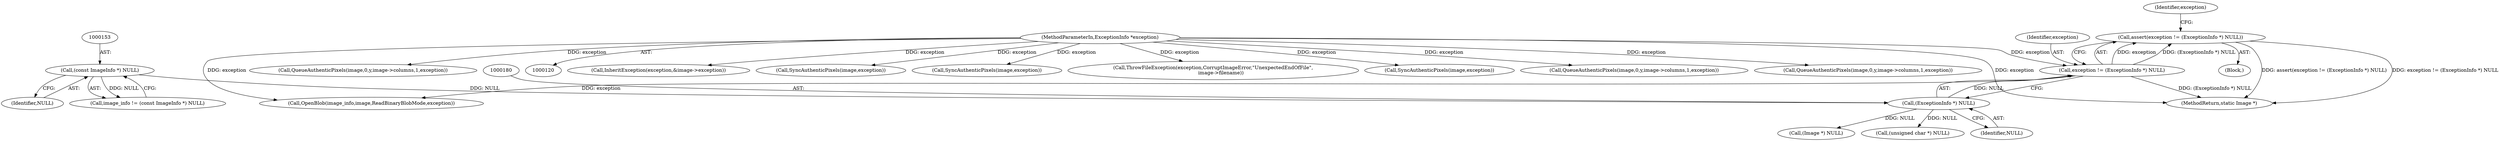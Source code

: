 digraph "0_ImageMagick_f6e9d0d9955e85bdd7540b251cd50d598dacc5e6_53@API" {
"1000176" [label="(Call,assert(exception != (ExceptionInfo *) NULL))"];
"1000177" [label="(Call,exception != (ExceptionInfo *) NULL)"];
"1000122" [label="(MethodParameterIn,ExceptionInfo *exception)"];
"1000179" [label="(Call,(ExceptionInfo *) NULL)"];
"1000152" [label="(Call,(const ImageInfo *) NULL)"];
"1000154" [label="(Identifier,NULL)"];
"1000570" [label="(Call,InheritException(exception,&image->exception))"];
"1000123" [label="(Block,)"];
"1000176" [label="(Call,assert(exception != (ExceptionInfo *) NULL))"];
"1000177" [label="(Call,exception != (ExceptionInfo *) NULL)"];
"1000150" [label="(Call,image_info != (const ImageInfo *) NULL)"];
"1001421" [label="(Call,SyncAuthenticPixels(image,exception))"];
"1001188" [label="(Call,SyncAuthenticPixels(image,exception))"];
"1001616" [label="(Call,ThrowFileException(exception,CorruptImageError,\"UnexpectedEndOfFile\",\n          image->filename))"];
"1000209" [label="(Call,(Image *) NULL)"];
"1000185" [label="(Identifier,exception)"];
"1001546" [label="(Call,SyncAuthenticPixels(image,exception))"];
"1001379" [label="(Call,QueueAuthenticPixels(image,0,y,image->columns,1,exception))"];
"1001723" [label="(MethodReturn,static Image *)"];
"1000122" [label="(MethodParameterIn,ExceptionInfo *exception)"];
"1000152" [label="(Call,(const ImageInfo *) NULL)"];
"1000178" [label="(Identifier,exception)"];
"1001473" [label="(Call,QueueAuthenticPixels(image,0,y,image->columns,1,exception))"];
"1000393" [label="(Call,(unsigned char *) NULL)"];
"1001124" [label="(Call,QueueAuthenticPixels(image,0,y,image->columns,1,exception))"];
"1000181" [label="(Identifier,NULL)"];
"1000194" [label="(Call,OpenBlob(image_info,image,ReadBinaryBlobMode,exception))"];
"1000179" [label="(Call,(ExceptionInfo *) NULL)"];
"1000176" -> "1000123"  [label="AST: "];
"1000176" -> "1000177"  [label="CFG: "];
"1000177" -> "1000176"  [label="AST: "];
"1000185" -> "1000176"  [label="CFG: "];
"1000176" -> "1001723"  [label="DDG: assert(exception != (ExceptionInfo *) NULL)"];
"1000176" -> "1001723"  [label="DDG: exception != (ExceptionInfo *) NULL"];
"1000177" -> "1000176"  [label="DDG: exception"];
"1000177" -> "1000176"  [label="DDG: (ExceptionInfo *) NULL"];
"1000177" -> "1000179"  [label="CFG: "];
"1000178" -> "1000177"  [label="AST: "];
"1000179" -> "1000177"  [label="AST: "];
"1000177" -> "1001723"  [label="DDG: (ExceptionInfo *) NULL"];
"1000122" -> "1000177"  [label="DDG: exception"];
"1000179" -> "1000177"  [label="DDG: NULL"];
"1000177" -> "1000194"  [label="DDG: exception"];
"1000122" -> "1000120"  [label="AST: "];
"1000122" -> "1001723"  [label="DDG: exception"];
"1000122" -> "1000194"  [label="DDG: exception"];
"1000122" -> "1000570"  [label="DDG: exception"];
"1000122" -> "1001124"  [label="DDG: exception"];
"1000122" -> "1001188"  [label="DDG: exception"];
"1000122" -> "1001379"  [label="DDG: exception"];
"1000122" -> "1001421"  [label="DDG: exception"];
"1000122" -> "1001473"  [label="DDG: exception"];
"1000122" -> "1001546"  [label="DDG: exception"];
"1000122" -> "1001616"  [label="DDG: exception"];
"1000179" -> "1000181"  [label="CFG: "];
"1000180" -> "1000179"  [label="AST: "];
"1000181" -> "1000179"  [label="AST: "];
"1000152" -> "1000179"  [label="DDG: NULL"];
"1000179" -> "1000209"  [label="DDG: NULL"];
"1000179" -> "1000393"  [label="DDG: NULL"];
"1000152" -> "1000150"  [label="AST: "];
"1000152" -> "1000154"  [label="CFG: "];
"1000153" -> "1000152"  [label="AST: "];
"1000154" -> "1000152"  [label="AST: "];
"1000150" -> "1000152"  [label="CFG: "];
"1000152" -> "1000150"  [label="DDG: NULL"];
}
